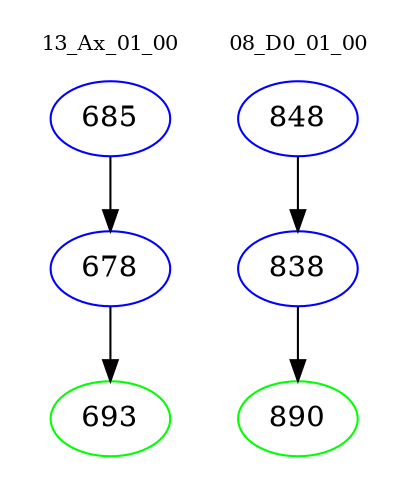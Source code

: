 digraph{
subgraph cluster_0 {
color = white
label = "13_Ax_01_00";
fontsize=10;
T0_685 [label="685", color="blue"]
T0_685 -> T0_678 [color="black"]
T0_678 [label="678", color="blue"]
T0_678 -> T0_693 [color="black"]
T0_693 [label="693", color="green"]
}
subgraph cluster_1 {
color = white
label = "08_D0_01_00";
fontsize=10;
T1_848 [label="848", color="blue"]
T1_848 -> T1_838 [color="black"]
T1_838 [label="838", color="blue"]
T1_838 -> T1_890 [color="black"]
T1_890 [label="890", color="green"]
}
}
